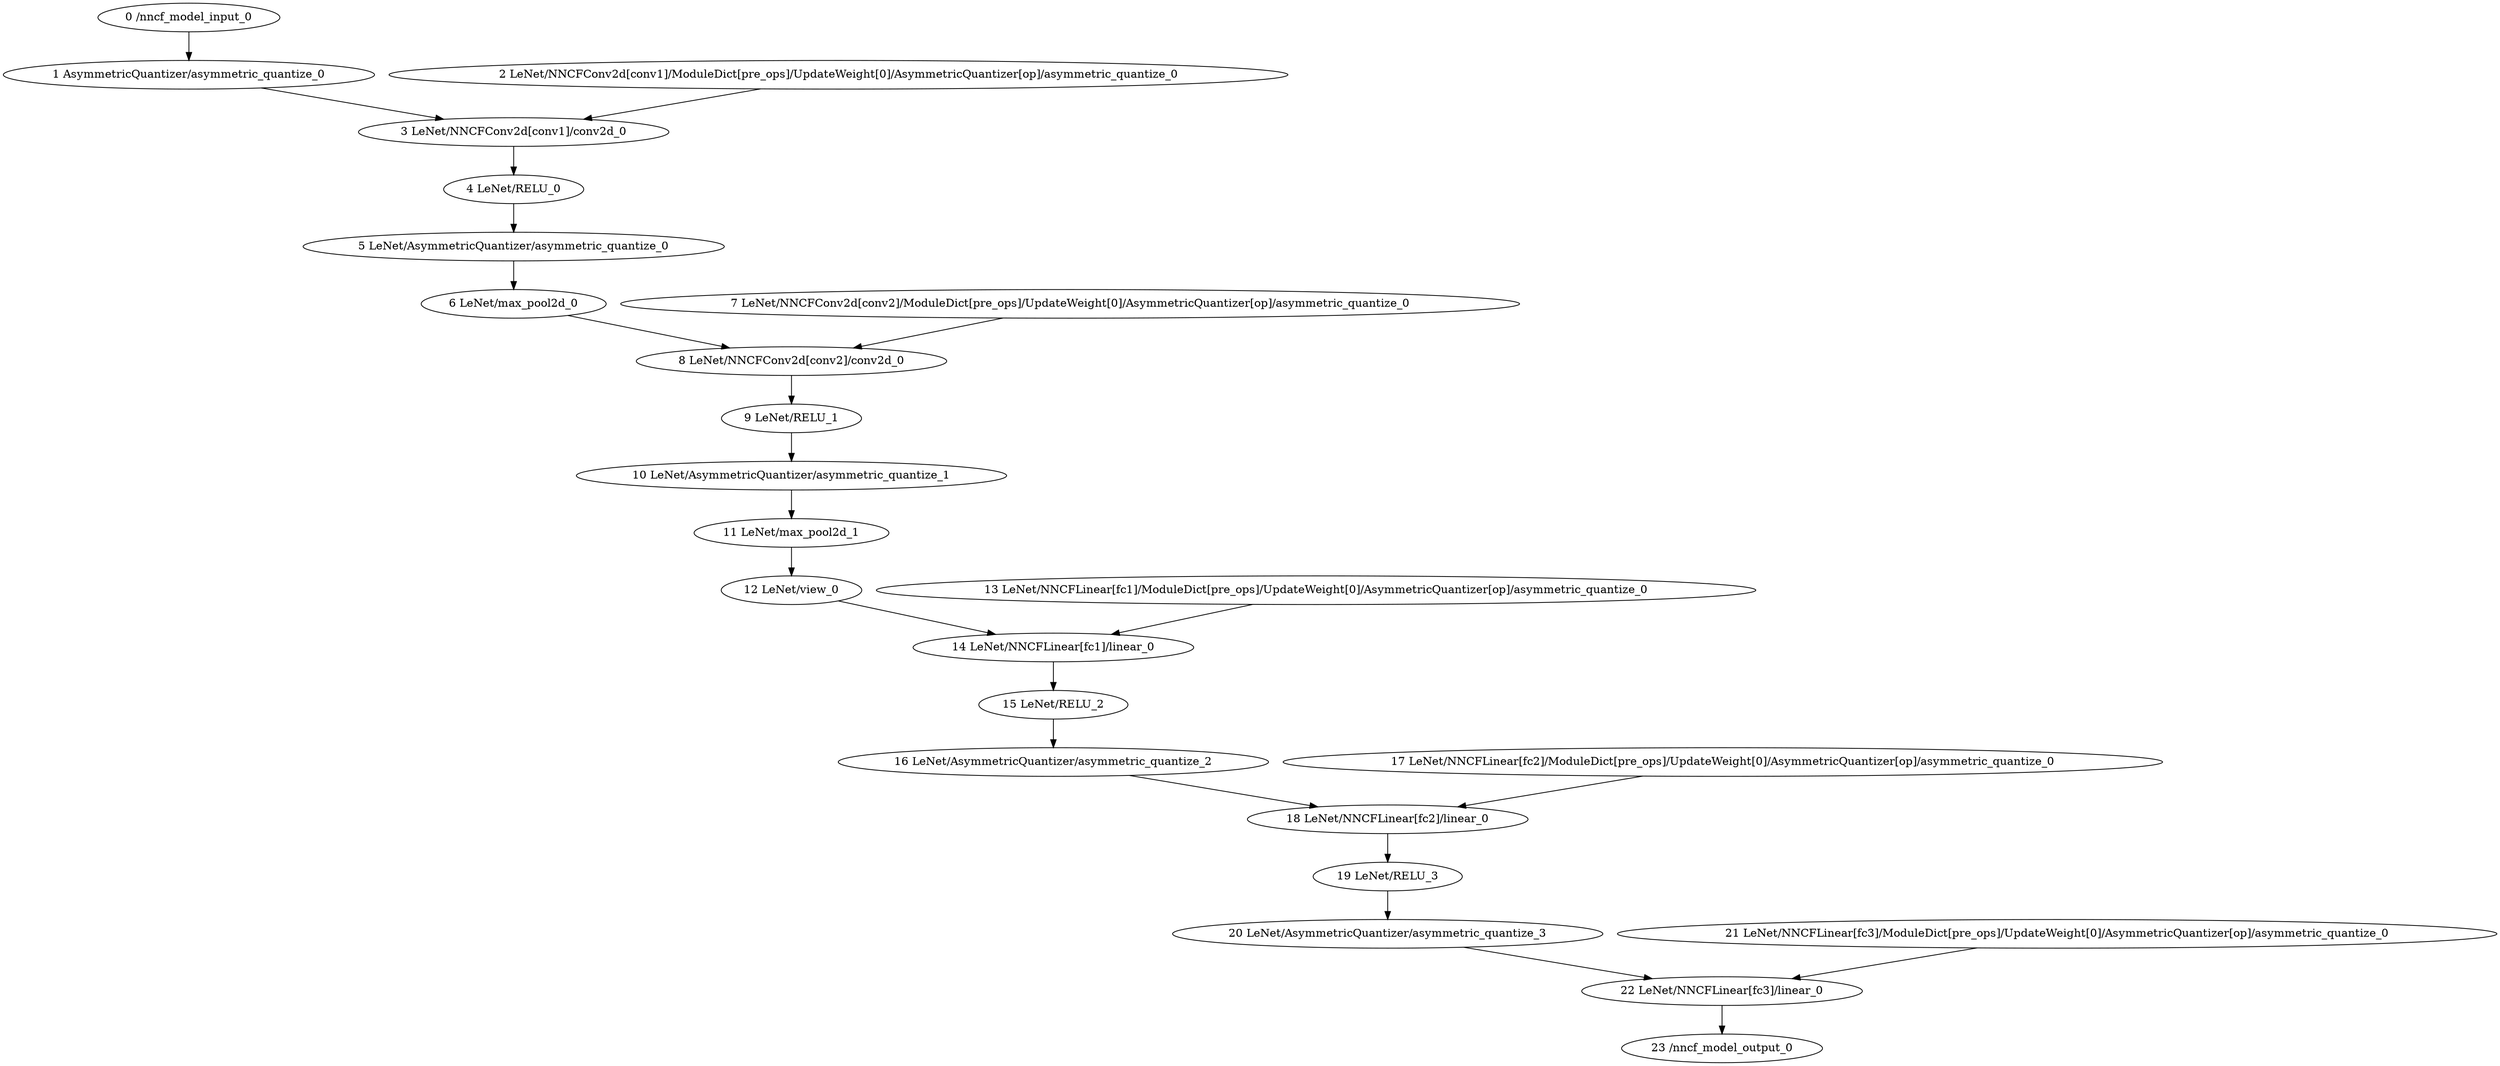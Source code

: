 strict digraph  {
"0 /nncf_model_input_0" [id=0, type=nncf_model_input];
"1 AsymmetricQuantizer/asymmetric_quantize_0" [id=1, type=asymmetric_quantize];
"2 LeNet/NNCFConv2d[conv1]/ModuleDict[pre_ops]/UpdateWeight[0]/AsymmetricQuantizer[op]/asymmetric_quantize_0" [id=2, type=asymmetric_quantize];
"3 LeNet/NNCFConv2d[conv1]/conv2d_0" [id=3, type=conv2d];
"4 LeNet/RELU_0" [id=4, type=RELU];
"5 LeNet/AsymmetricQuantizer/asymmetric_quantize_0" [id=5, type=asymmetric_quantize];
"6 LeNet/max_pool2d_0" [id=6, type=max_pool2d];
"7 LeNet/NNCFConv2d[conv2]/ModuleDict[pre_ops]/UpdateWeight[0]/AsymmetricQuantizer[op]/asymmetric_quantize_0" [id=7, type=asymmetric_quantize];
"8 LeNet/NNCFConv2d[conv2]/conv2d_0" [id=8, type=conv2d];
"9 LeNet/RELU_1" [id=9, type=RELU];
"10 LeNet/AsymmetricQuantizer/asymmetric_quantize_1" [id=10, type=asymmetric_quantize];
"11 LeNet/max_pool2d_1" [id=11, type=max_pool2d];
"12 LeNet/view_0" [id=12, type=view];
"13 LeNet/NNCFLinear[fc1]/ModuleDict[pre_ops]/UpdateWeight[0]/AsymmetricQuantizer[op]/asymmetric_quantize_0" [id=13, type=asymmetric_quantize];
"14 LeNet/NNCFLinear[fc1]/linear_0" [id=14, type=linear];
"15 LeNet/RELU_2" [id=15, type=RELU];
"16 LeNet/AsymmetricQuantizer/asymmetric_quantize_2" [id=16, type=asymmetric_quantize];
"17 LeNet/NNCFLinear[fc2]/ModuleDict[pre_ops]/UpdateWeight[0]/AsymmetricQuantizer[op]/asymmetric_quantize_0" [id=17, type=asymmetric_quantize];
"18 LeNet/NNCFLinear[fc2]/linear_0" [id=18, type=linear];
"19 LeNet/RELU_3" [id=19, type=RELU];
"20 LeNet/AsymmetricQuantizer/asymmetric_quantize_3" [id=20, type=asymmetric_quantize];
"21 LeNet/NNCFLinear[fc3]/ModuleDict[pre_ops]/UpdateWeight[0]/AsymmetricQuantizer[op]/asymmetric_quantize_0" [id=21, type=asymmetric_quantize];
"22 LeNet/NNCFLinear[fc3]/linear_0" [id=22, type=linear];
"23 /nncf_model_output_0" [id=23, type=nncf_model_output];
"0 /nncf_model_input_0" -> "1 AsymmetricQuantizer/asymmetric_quantize_0";
"1 AsymmetricQuantizer/asymmetric_quantize_0" -> "3 LeNet/NNCFConv2d[conv1]/conv2d_0";
"2 LeNet/NNCFConv2d[conv1]/ModuleDict[pre_ops]/UpdateWeight[0]/AsymmetricQuantizer[op]/asymmetric_quantize_0" -> "3 LeNet/NNCFConv2d[conv1]/conv2d_0";
"3 LeNet/NNCFConv2d[conv1]/conv2d_0" -> "4 LeNet/RELU_0";
"4 LeNet/RELU_0" -> "5 LeNet/AsymmetricQuantizer/asymmetric_quantize_0";
"5 LeNet/AsymmetricQuantizer/asymmetric_quantize_0" -> "6 LeNet/max_pool2d_0";
"6 LeNet/max_pool2d_0" -> "8 LeNet/NNCFConv2d[conv2]/conv2d_0";
"7 LeNet/NNCFConv2d[conv2]/ModuleDict[pre_ops]/UpdateWeight[0]/AsymmetricQuantizer[op]/asymmetric_quantize_0" -> "8 LeNet/NNCFConv2d[conv2]/conv2d_0";
"8 LeNet/NNCFConv2d[conv2]/conv2d_0" -> "9 LeNet/RELU_1";
"9 LeNet/RELU_1" -> "10 LeNet/AsymmetricQuantizer/asymmetric_quantize_1";
"10 LeNet/AsymmetricQuantizer/asymmetric_quantize_1" -> "11 LeNet/max_pool2d_1";
"11 LeNet/max_pool2d_1" -> "12 LeNet/view_0";
"12 LeNet/view_0" -> "14 LeNet/NNCFLinear[fc1]/linear_0";
"13 LeNet/NNCFLinear[fc1]/ModuleDict[pre_ops]/UpdateWeight[0]/AsymmetricQuantizer[op]/asymmetric_quantize_0" -> "14 LeNet/NNCFLinear[fc1]/linear_0";
"14 LeNet/NNCFLinear[fc1]/linear_0" -> "15 LeNet/RELU_2";
"15 LeNet/RELU_2" -> "16 LeNet/AsymmetricQuantizer/asymmetric_quantize_2";
"16 LeNet/AsymmetricQuantizer/asymmetric_quantize_2" -> "18 LeNet/NNCFLinear[fc2]/linear_0";
"17 LeNet/NNCFLinear[fc2]/ModuleDict[pre_ops]/UpdateWeight[0]/AsymmetricQuantizer[op]/asymmetric_quantize_0" -> "18 LeNet/NNCFLinear[fc2]/linear_0";
"18 LeNet/NNCFLinear[fc2]/linear_0" -> "19 LeNet/RELU_3";
"19 LeNet/RELU_3" -> "20 LeNet/AsymmetricQuantizer/asymmetric_quantize_3";
"20 LeNet/AsymmetricQuantizer/asymmetric_quantize_3" -> "22 LeNet/NNCFLinear[fc3]/linear_0";
"21 LeNet/NNCFLinear[fc3]/ModuleDict[pre_ops]/UpdateWeight[0]/AsymmetricQuantizer[op]/asymmetric_quantize_0" -> "22 LeNet/NNCFLinear[fc3]/linear_0";
"22 LeNet/NNCFLinear[fc3]/linear_0" -> "23 /nncf_model_output_0";
}
